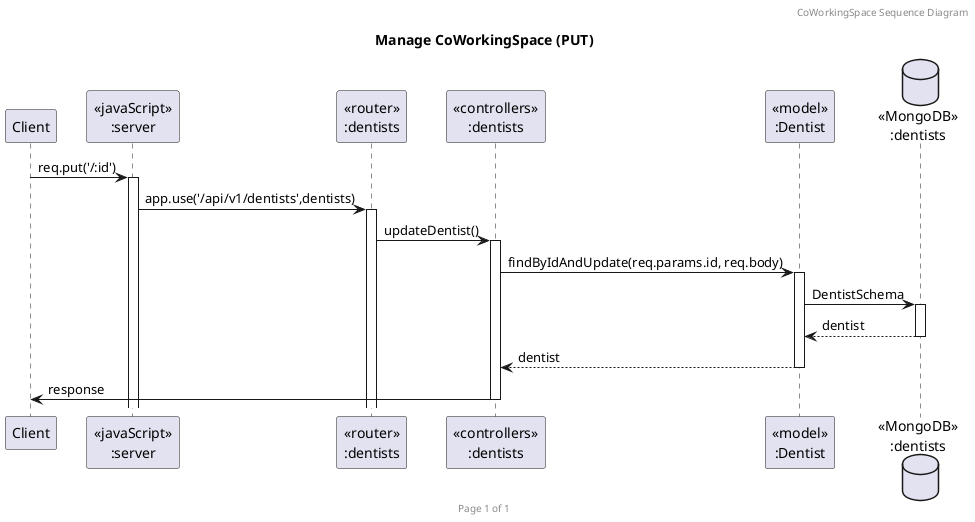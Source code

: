 @startuml Manage CoWorkingSpace (PUT)

header CoWorkingSpace Sequence Diagram
footer Page %page% of %lastpage%
title "Manage CoWorkingSpace (PUT)"

participant "Client" as client
participant "<<javaScript>>\n:server" as server
participant "<<router>>\n:dentists" as routerDentists
participant "<<controllers>>\n:dentists" as controllersDentists
participant "<<model>>\n:Dentist" as modelDentists
database "<<MongoDB>>\n:dentists" as DentistsDatabase

client->server ++:req.put('/:id')
server->routerDentists ++:app.use('/api/v1/dentists',dentists)
routerDentists -> controllersDentists ++:updateDentist()
controllersDentists->modelDentists ++:findByIdAndUpdate(req.params.id, req.body)
modelDentists ->DentistsDatabase ++:DentistSchema
DentistsDatabase --> modelDentists --:dentist
controllersDentists <-- modelDentists --:dentist
controllersDentists->client --:response

@enduml